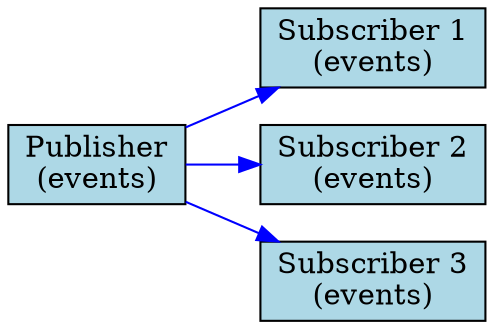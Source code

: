 digraph G { rankdir=LR; node [shape=box, style=filled, fillcolor=lightblue]; edge [color=blue]; publisher [label="Publisher
(events)"]; sub1 [label="Subscriber 1
(events)"]; sub2 [label="Subscriber 2
(events)"]; sub3 [label="Subscriber 3
(events)"]; publisher -> sub1; publisher -> sub2; publisher -> sub3; }
